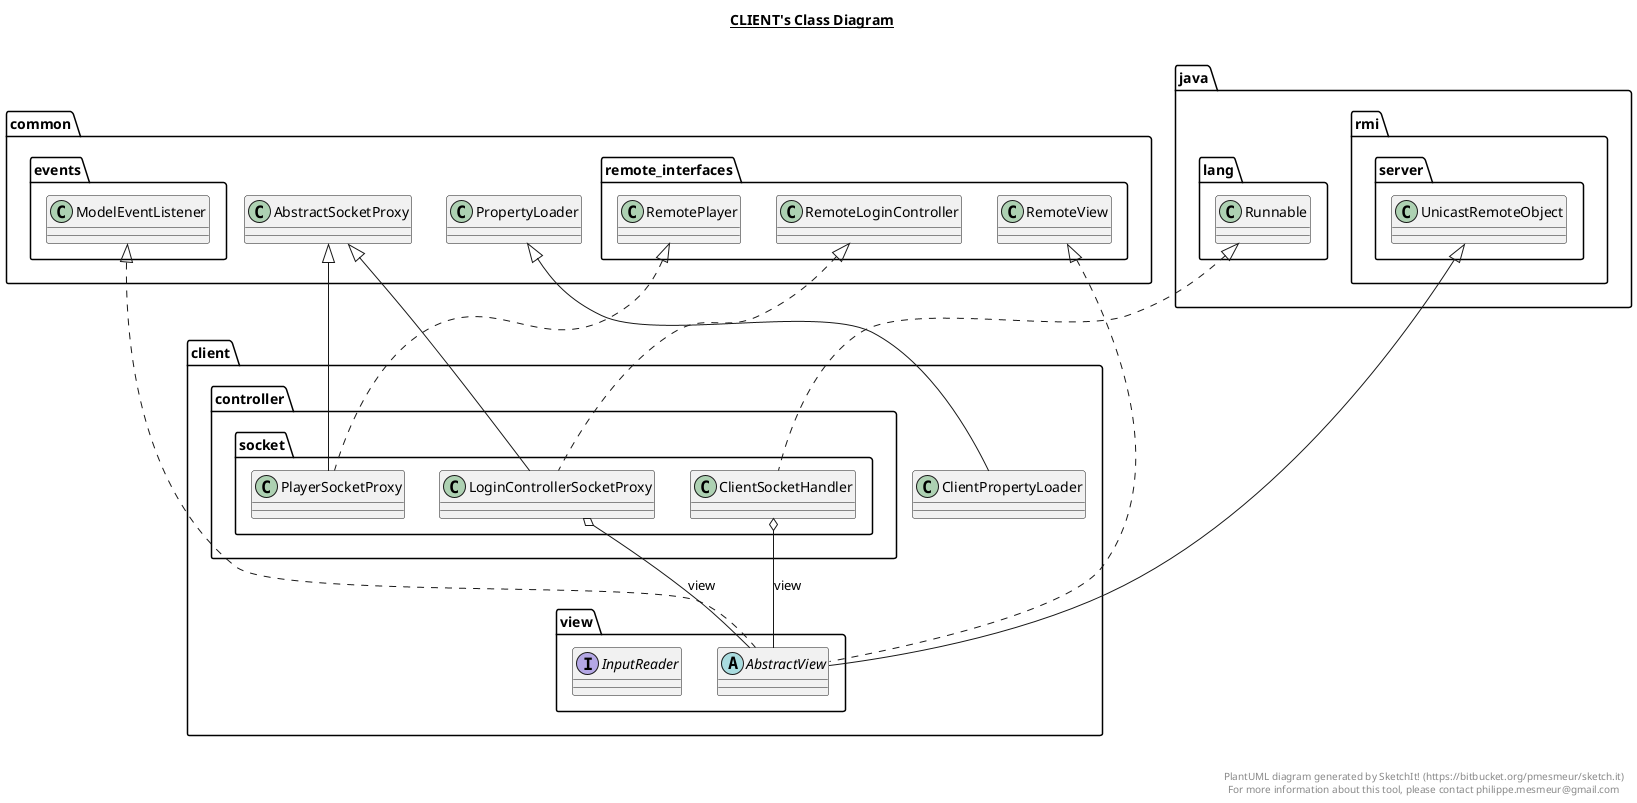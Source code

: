 @startuml

title __CLIENT's Class Diagram__\n

  namespace client {
    class client.ClientPropertyLoader {
    }
  }
  

  namespace client {
    namespace controller.socket {
      class client.controller.socket.ClientSocketHandler {
      }
    }
  }
  

  namespace client {
    namespace controller.socket {
      class client.controller.socket.LoginControllerSocketProxy {
      }
    }
  }
  

  namespace client {
    namespace controller.socket {
      class client.controller.socket.PlayerSocketProxy {
      }
    }
  }
  

  namespace client {
    namespace view {
      abstract class client.view.AbstractView {
      }
    }
  }
  

  namespace client {
    namespace view {
      interface client.view.InputReader {
      }
    }
  }
  

  client.ClientPropertyLoader -up-|> common.PropertyLoader
  client.controller.socket.ClientSocketHandler .up.|> java.lang.Runnable
  client.controller.socket.ClientSocketHandler o-- client.view.AbstractView : view
  client.controller.socket.LoginControllerSocketProxy .up.|> common.remote_interfaces.RemoteLoginController
  client.controller.socket.LoginControllerSocketProxy -up-|> common.AbstractSocketProxy
  client.controller.socket.LoginControllerSocketProxy o-- client.view.AbstractView : view
  client.controller.socket.PlayerSocketProxy .up.|> common.remote_interfaces.RemotePlayer
  client.controller.socket.PlayerSocketProxy -up-|> common.AbstractSocketProxy
  client.view.AbstractView .up.|> common.events.ModelEventListener
  client.view.AbstractView .up.|> common.remote_interfaces.RemoteView
  client.view.AbstractView -up-|> java.rmi.server.UnicastRemoteObject


right footer


PlantUML diagram generated by SketchIt! (https://bitbucket.org/pmesmeur/sketch.it)
For more information about this tool, please contact philippe.mesmeur@gmail.com
endfooter

@enduml
